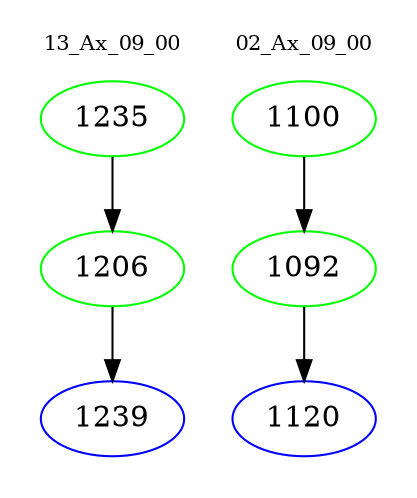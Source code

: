 digraph{
subgraph cluster_0 {
color = white
label = "13_Ax_09_00";
fontsize=10;
T0_1235 [label="1235", color="green"]
T0_1235 -> T0_1206 [color="black"]
T0_1206 [label="1206", color="green"]
T0_1206 -> T0_1239 [color="black"]
T0_1239 [label="1239", color="blue"]
}
subgraph cluster_1 {
color = white
label = "02_Ax_09_00";
fontsize=10;
T1_1100 [label="1100", color="green"]
T1_1100 -> T1_1092 [color="black"]
T1_1092 [label="1092", color="green"]
T1_1092 -> T1_1120 [color="black"]
T1_1120 [label="1120", color="blue"]
}
}
